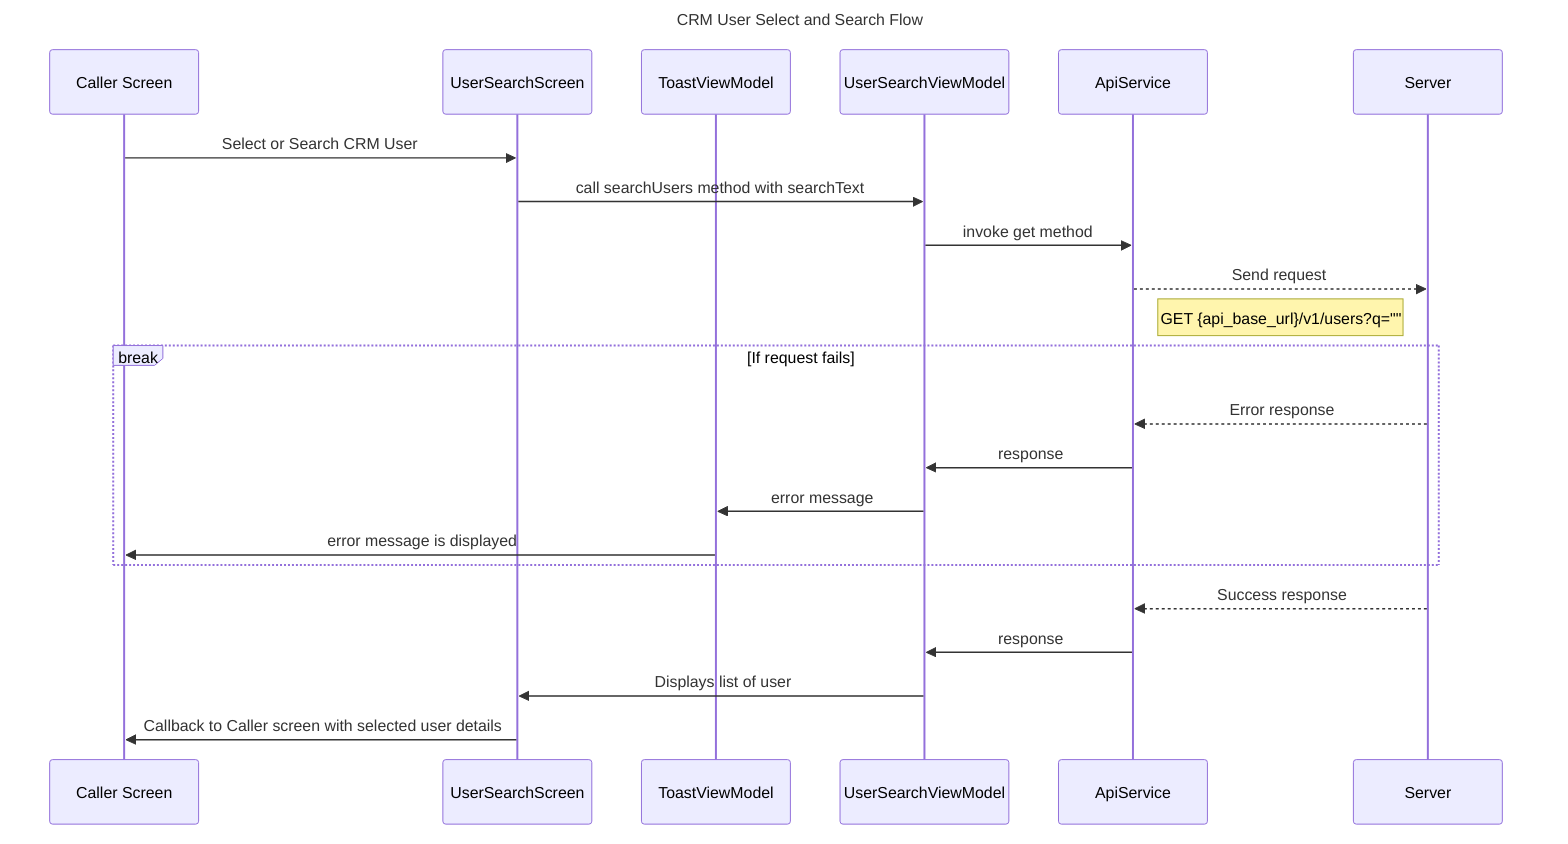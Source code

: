 sequenceDiagram
    title CRM User Select and Search Flow

    participant CS as Caller Screen
    participant USS as UserSearchScreen
    participant TVM as ToastViewModel
    participant USVM as UserSearchViewModel
    participant AS as ApiService
    participant S as Server

    CS->>USS: Select or Search CRM User
    USS->>USVM: call searchUsers method with searchText
    USVM->>AS: invoke get method
    AS-->>S: Send request
    note right of AS: GET {api_base_url}/v1/users?q=""

    break If request fails
        S-->>AS: Error response
        AS->>USVM: response
        USVM->>TVM: error message
        TVM->>CS: error message is displayed
    end
    
    S-->>AS: Success response
    AS->>USVM: response
    USVM->>USS: Displays list of user
    USS->>CS: Callback to Caller screen with selected user details